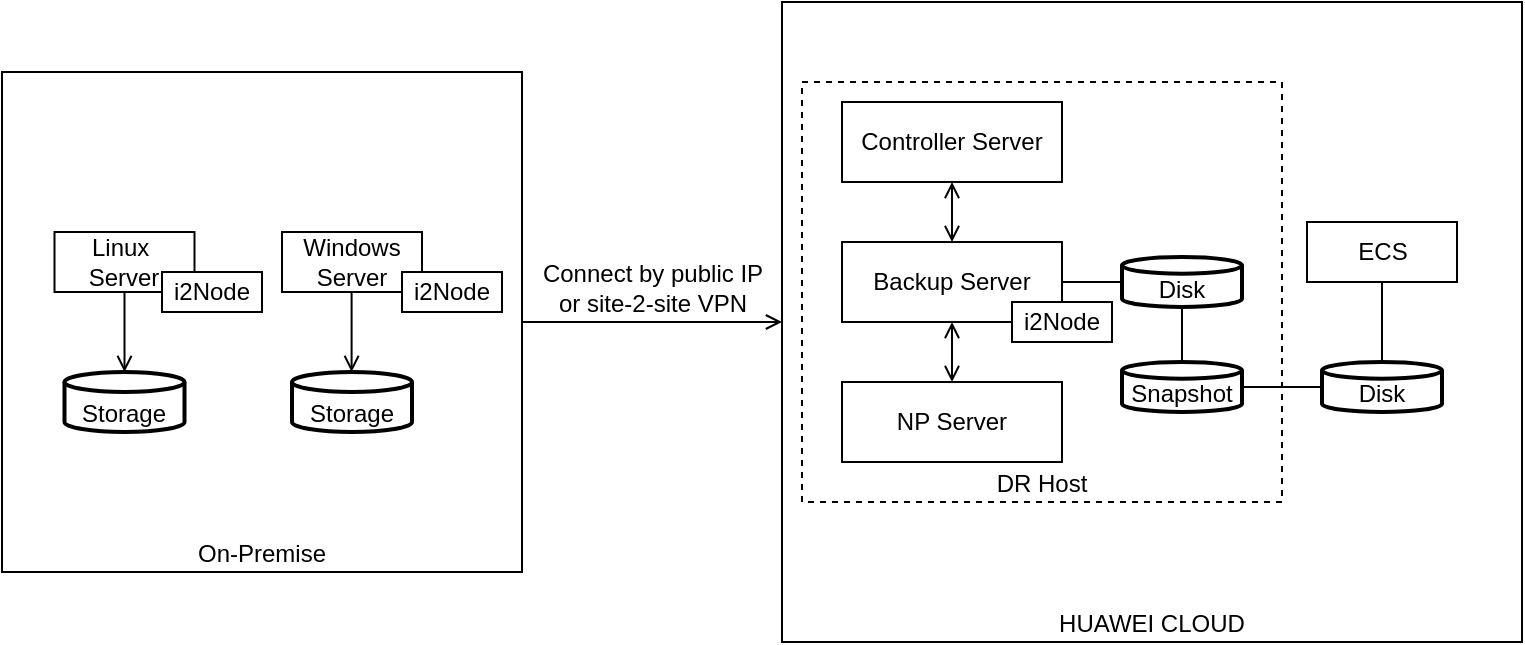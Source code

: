 <mxfile version="15.3.8" type="github">
  <diagram id="0hEEmKNB7xIuGhkBMiZj" name="Page-1">
    <mxGraphModel dx="865" dy="589" grid="0" gridSize="10" guides="1" tooltips="1" connect="1" arrows="1" fold="1" page="1" pageScale="1" pageWidth="827" pageHeight="1169" math="0" shadow="0">
      <root>
        <mxCell id="0" />
        <mxCell id="1" parent="0" />
        <mxCell id="1v-GQdpULHg7uEJkrC1B-8" style="edgeStyle=orthogonalEdgeStyle;rounded=0;orthogonalLoop=1;jettySize=auto;html=1;entryX=0;entryY=0.5;entryDx=0;entryDy=0;endArrow=open;endFill=0;" edge="1" parent="1" source="eL5mB2BvOo6doOzsW8Es-1" target="eL5mB2BvOo6doOzsW8Es-2">
          <mxGeometry relative="1" as="geometry" />
        </mxCell>
        <mxCell id="eL5mB2BvOo6doOzsW8Es-1" value="On-Premise" style="rounded=0;whiteSpace=wrap;html=1;hachureGap=4;pointerEvents=0;align=center;verticalAlign=bottom;" parent="1" vertex="1">
          <mxGeometry x="24" y="202" width="260" height="250" as="geometry" />
        </mxCell>
        <mxCell id="eL5mB2BvOo6doOzsW8Es-2" value="HUAWEI CLOUD" style="rounded=0;whiteSpace=wrap;html=1;hachureGap=4;pointerEvents=0;verticalAlign=bottom;align=center;" parent="1" vertex="1">
          <mxGeometry x="414" y="167" width="370" height="320" as="geometry" />
        </mxCell>
        <mxCell id="eL5mB2BvOo6doOzsW8Es-13" value="" style="group" parent="1" vertex="1" connectable="0">
          <mxGeometry x="444" y="217" width="220" height="200" as="geometry" />
        </mxCell>
        <mxCell id="eL5mB2BvOo6doOzsW8Es-18" value="DR Host" style="rounded=0;whiteSpace=wrap;html=1;hachureGap=4;pointerEvents=0;verticalAlign=bottom;dashed=1;" parent="eL5mB2BvOo6doOzsW8Es-13" vertex="1">
          <mxGeometry x="-20" y="-10" width="240" height="210" as="geometry" />
        </mxCell>
        <mxCell id="eL5mB2BvOo6doOzsW8Es-3" value="Controller Server" style="rounded=0;whiteSpace=wrap;html=1;hachureGap=4;pointerEvents=0;verticalAlign=middle;" parent="eL5mB2BvOo6doOzsW8Es-13" vertex="1">
          <mxGeometry width="110" height="40" as="geometry" />
        </mxCell>
        <mxCell id="eL5mB2BvOo6doOzsW8Es-4" value="Backup Server" style="rounded=0;whiteSpace=wrap;html=1;hachureGap=4;pointerEvents=0;verticalAlign=middle;" parent="eL5mB2BvOo6doOzsW8Es-13" vertex="1">
          <mxGeometry y="70" width="110" height="40" as="geometry" />
        </mxCell>
        <mxCell id="eL5mB2BvOo6doOzsW8Es-11" style="edgeStyle=none;rounded=0;orthogonalLoop=1;jettySize=auto;html=1;entryX=0.5;entryY=0;entryDx=0;entryDy=0;startArrow=open;startFill=0;endArrow=open;sourcePerimeterSpacing=8;targetPerimeterSpacing=8;exitX=0.5;exitY=1;exitDx=0;exitDy=0;" parent="eL5mB2BvOo6doOzsW8Es-13" source="eL5mB2BvOo6doOzsW8Es-3" target="eL5mB2BvOo6doOzsW8Es-4" edge="1">
          <mxGeometry relative="1" as="geometry" />
        </mxCell>
        <mxCell id="eL5mB2BvOo6doOzsW8Es-5" value="NP Server" style="rounded=0;whiteSpace=wrap;html=1;hachureGap=4;pointerEvents=0;verticalAlign=middle;horizontal=1;" parent="eL5mB2BvOo6doOzsW8Es-13" vertex="1">
          <mxGeometry y="140" width="110" height="40" as="geometry" />
        </mxCell>
        <mxCell id="eL5mB2BvOo6doOzsW8Es-10" style="rounded=0;orthogonalLoop=1;jettySize=auto;html=1;entryX=0.5;entryY=0;entryDx=0;entryDy=0;endArrow=open;sourcePerimeterSpacing=8;targetPerimeterSpacing=8;exitX=0.5;exitY=1;exitDx=0;exitDy=0;startArrow=open;startFill=0;" parent="eL5mB2BvOo6doOzsW8Es-13" source="eL5mB2BvOo6doOzsW8Es-4" target="eL5mB2BvOo6doOzsW8Es-5" edge="1">
          <mxGeometry relative="1" as="geometry" />
        </mxCell>
        <mxCell id="1v-GQdpULHg7uEJkrC1B-7" value="i2Node" style="rounded=0;whiteSpace=wrap;html=1;hachureGap=4;pointerEvents=0;verticalAlign=middle;" vertex="1" parent="eL5mB2BvOo6doOzsW8Es-13">
          <mxGeometry x="85" y="100" width="50" height="20" as="geometry" />
        </mxCell>
        <mxCell id="eL5mB2BvOo6doOzsW8Es-15" style="edgeStyle=none;rounded=0;orthogonalLoop=1;jettySize=auto;html=1;entryX=1;entryY=0.5;entryDx=0;entryDy=0;startArrow=none;startFill=0;endArrow=none;sourcePerimeterSpacing=8;targetPerimeterSpacing=8;endFill=0;exitX=0;exitY=0.5;exitDx=0;exitDy=0;exitPerimeter=0;" parent="1" source="eL5mB2BvOo6doOzsW8Es-14" target="eL5mB2BvOo6doOzsW8Es-4" edge="1">
          <mxGeometry relative="1" as="geometry" />
        </mxCell>
        <mxCell id="eL5mB2BvOo6doOzsW8Es-17" style="edgeStyle=none;rounded=0;orthogonalLoop=1;jettySize=auto;html=1;entryX=0.5;entryY=0;entryDx=0;entryDy=0;entryPerimeter=0;startArrow=none;startFill=0;endArrow=none;endFill=0;sourcePerimeterSpacing=8;targetPerimeterSpacing=8;exitX=0.5;exitY=1;exitDx=0;exitDy=0;exitPerimeter=0;" parent="1" source="eL5mB2BvOo6doOzsW8Es-14" target="eL5mB2BvOo6doOzsW8Es-16" edge="1">
          <mxGeometry relative="1" as="geometry" />
        </mxCell>
        <mxCell id="eL5mB2BvOo6doOzsW8Es-14" value="Disk" style="strokeWidth=2;html=1;shape=mxgraph.flowchart.database;whiteSpace=wrap;hachureGap=4;pointerEvents=0;verticalAlign=bottom;" parent="1" vertex="1">
          <mxGeometry x="584" y="294.5" width="60" height="25" as="geometry" />
        </mxCell>
        <mxCell id="eL5mB2BvOo6doOzsW8Es-20" style="edgeStyle=none;rounded=0;orthogonalLoop=1;jettySize=auto;html=1;entryX=0;entryY=0.5;entryDx=0;entryDy=0;entryPerimeter=0;startArrow=none;startFill=0;endArrow=none;endFill=0;sourcePerimeterSpacing=8;targetPerimeterSpacing=8;exitX=1;exitY=0.5;exitDx=0;exitDy=0;exitPerimeter=0;" parent="1" source="eL5mB2BvOo6doOzsW8Es-16" target="eL5mB2BvOo6doOzsW8Es-19" edge="1">
          <mxGeometry relative="1" as="geometry" />
        </mxCell>
        <mxCell id="eL5mB2BvOo6doOzsW8Es-16" value="Snapshot" style="strokeWidth=2;html=1;shape=mxgraph.flowchart.database;whiteSpace=wrap;hachureGap=4;pointerEvents=0;verticalAlign=bottom;" parent="1" vertex="1">
          <mxGeometry x="584" y="347" width="60" height="25" as="geometry" />
        </mxCell>
        <mxCell id="eL5mB2BvOo6doOzsW8Es-22" style="edgeStyle=none;rounded=0;orthogonalLoop=1;jettySize=auto;html=1;entryX=0.5;entryY=1;entryDx=0;entryDy=0;startArrow=none;startFill=0;endArrow=none;endFill=0;sourcePerimeterSpacing=8;targetPerimeterSpacing=8;exitX=0.5;exitY=0;exitDx=0;exitDy=0;exitPerimeter=0;" parent="1" source="eL5mB2BvOo6doOzsW8Es-19" target="eL5mB2BvOo6doOzsW8Es-21" edge="1">
          <mxGeometry relative="1" as="geometry" />
        </mxCell>
        <mxCell id="eL5mB2BvOo6doOzsW8Es-19" value="Disk" style="strokeWidth=2;html=1;shape=mxgraph.flowchart.database;whiteSpace=wrap;hachureGap=4;pointerEvents=0;verticalAlign=bottom;" parent="1" vertex="1">
          <mxGeometry x="684" y="347" width="60" height="25" as="geometry" />
        </mxCell>
        <mxCell id="eL5mB2BvOo6doOzsW8Es-21" value="ECS" style="rounded=0;whiteSpace=wrap;html=1;hachureGap=4;pointerEvents=0;verticalAlign=middle;" parent="1" vertex="1">
          <mxGeometry x="676.5" y="277" width="75" height="30" as="geometry" />
        </mxCell>
        <mxCell id="eL5mB2BvOo6doOzsW8Es-28" style="edgeStyle=none;rounded=0;orthogonalLoop=1;jettySize=auto;html=1;entryX=0.5;entryY=0;entryDx=0;entryDy=0;entryPerimeter=0;startArrow=none;startFill=0;endArrow=open;endFill=0;sourcePerimeterSpacing=8;targetPerimeterSpacing=8;exitX=0.5;exitY=1;exitDx=0;exitDy=0;" parent="1" source="eL5mB2BvOo6doOzsW8Es-25" target="eL5mB2BvOo6doOzsW8Es-27" edge="1">
          <mxGeometry relative="1" as="geometry" />
        </mxCell>
        <mxCell id="eL5mB2BvOo6doOzsW8Es-25" value="Linux&amp;nbsp;&lt;br&gt;Server" style="rounded=0;whiteSpace=wrap;html=1;hachureGap=4;pointerEvents=0;verticalAlign=middle;" parent="1" vertex="1">
          <mxGeometry x="50.25" y="282" width="70" height="30" as="geometry" />
        </mxCell>
        <mxCell id="eL5mB2BvOo6doOzsW8Es-27" value="Storage" style="strokeWidth=2;html=1;shape=mxgraph.flowchart.database;whiteSpace=wrap;hachureGap=4;pointerEvents=0;verticalAlign=bottom;" parent="1" vertex="1">
          <mxGeometry x="55.25" y="352" width="60" height="30" as="geometry" />
        </mxCell>
        <mxCell id="1v-GQdpULHg7uEJkrC1B-1" value="Windows&lt;br&gt;Server" style="rounded=0;whiteSpace=wrap;html=1;hachureGap=4;pointerEvents=0;verticalAlign=middle;" vertex="1" parent="1">
          <mxGeometry x="164" y="282" width="70" height="30" as="geometry" />
        </mxCell>
        <mxCell id="1v-GQdpULHg7uEJkrC1B-2" value="Storage" style="strokeWidth=2;html=1;shape=mxgraph.flowchart.database;whiteSpace=wrap;hachureGap=4;pointerEvents=0;verticalAlign=bottom;" vertex="1" parent="1">
          <mxGeometry x="169" y="352" width="60" height="30" as="geometry" />
        </mxCell>
        <mxCell id="1v-GQdpULHg7uEJkrC1B-3" style="edgeStyle=none;rounded=0;orthogonalLoop=1;jettySize=auto;html=1;entryX=0.5;entryY=0;entryDx=0;entryDy=0;entryPerimeter=0;startArrow=none;startFill=0;endArrow=open;endFill=0;sourcePerimeterSpacing=8;targetPerimeterSpacing=8;exitX=0.5;exitY=1;exitDx=0;exitDy=0;" edge="1" parent="1">
          <mxGeometry relative="1" as="geometry">
            <mxPoint x="198.8" y="312" as="sourcePoint" />
            <mxPoint x="198.8" y="352" as="targetPoint" />
          </mxGeometry>
        </mxCell>
        <mxCell id="1v-GQdpULHg7uEJkrC1B-5" value="i2Node" style="rounded=0;whiteSpace=wrap;html=1;hachureGap=4;pointerEvents=0;verticalAlign=middle;" vertex="1" parent="1">
          <mxGeometry x="104" y="302" width="50" height="20" as="geometry" />
        </mxCell>
        <mxCell id="1v-GQdpULHg7uEJkrC1B-6" value="i2Node" style="rounded=0;whiteSpace=wrap;html=1;hachureGap=4;pointerEvents=0;verticalAlign=middle;" vertex="1" parent="1">
          <mxGeometry x="224" y="302" width="50" height="20" as="geometry" />
        </mxCell>
        <mxCell id="1v-GQdpULHg7uEJkrC1B-9" value="Connect by public IP&lt;br&gt;or site-2-site VPN" style="text;html=1;align=center;verticalAlign=middle;resizable=0;points=[];autosize=1;strokeColor=none;fillColor=none;" vertex="1" parent="1">
          <mxGeometry x="284" y="294.5" width="130" height="30" as="geometry" />
        </mxCell>
      </root>
    </mxGraphModel>
  </diagram>
</mxfile>
